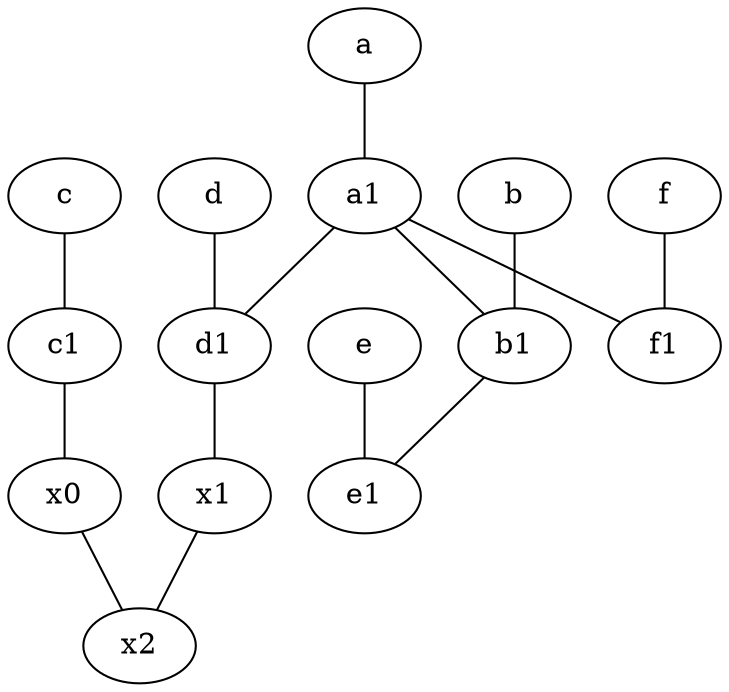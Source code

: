 graph {
	node [labelfontsize=50]
	x0 [labelfontsize=50]
	a1 [labelfontsize=50 pos="8,3!"]
	b1 [labelfontsize=50 pos="9,4!"]
	c1 [labelfontsize=50 pos="4.5,3!"]
	a [labelfontsize=50 pos="8,2!"]
	f1 [labelfontsize=50 pos="3,8!"]
	e1 [labelfontsize=50 pos="7,7!"]
	x1 [labelfontsize=50]
	d1 [labelfontsize=50 pos="3,5!"]
	x2 [labelfontsize=50]
	b1 -- e1
	a1 -- f1
	a1 -- d1
	x1 -- x2
	c -- c1
	d -- d1
	a1 -- b1
	c1 -- x0
	e -- e1
	f -- f1
	b -- b1
	d1 -- x1
	a -- a1
	x0 -- x2
}

